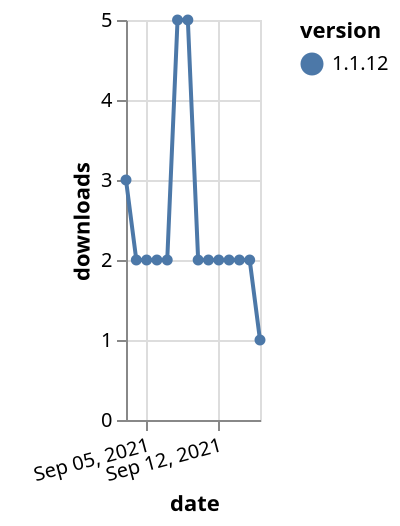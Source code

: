 {"$schema": "https://vega.github.io/schema/vega-lite/v5.json", "description": "A simple bar chart with embedded data.", "data": {"values": [{"date": "2021-09-03", "total": 4252, "delta": 3, "version": "1.1.12"}, {"date": "2021-09-04", "total": 4254, "delta": 2, "version": "1.1.12"}, {"date": "2021-09-05", "total": 4256, "delta": 2, "version": "1.1.12"}, {"date": "2021-09-06", "total": 4258, "delta": 2, "version": "1.1.12"}, {"date": "2021-09-07", "total": 4260, "delta": 2, "version": "1.1.12"}, {"date": "2021-09-08", "total": 4265, "delta": 5, "version": "1.1.12"}, {"date": "2021-09-09", "total": 4270, "delta": 5, "version": "1.1.12"}, {"date": "2021-09-10", "total": 4272, "delta": 2, "version": "1.1.12"}, {"date": "2021-09-11", "total": 4274, "delta": 2, "version": "1.1.12"}, {"date": "2021-09-12", "total": 4276, "delta": 2, "version": "1.1.12"}, {"date": "2021-09-13", "total": 4278, "delta": 2, "version": "1.1.12"}, {"date": "2021-09-14", "total": 4280, "delta": 2, "version": "1.1.12"}, {"date": "2021-09-15", "total": 4282, "delta": 2, "version": "1.1.12"}, {"date": "2021-09-16", "total": 4283, "delta": 1, "version": "1.1.12"}]}, "width": "container", "mark": {"type": "line", "point": {"filled": true}}, "encoding": {"x": {"field": "date", "type": "temporal", "timeUnit": "yearmonthdate", "title": "date", "axis": {"labelAngle": -15}}, "y": {"field": "delta", "type": "quantitative", "title": "downloads"}, "color": {"field": "version", "type": "nominal"}, "tooltip": {"field": "delta"}}}